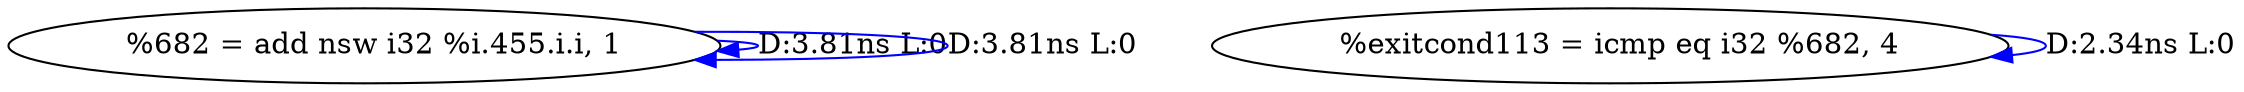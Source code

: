 digraph {
Node0x4187720[label="  %682 = add nsw i32 %i.455.i.i, 1"];
Node0x4187720 -> Node0x4187720[label="D:3.81ns L:0",color=blue];
Node0x4187720 -> Node0x4187720[label="D:3.81ns L:0",color=blue];
Node0x4187860[label="  %exitcond113 = icmp eq i32 %682, 4"];
Node0x4187860 -> Node0x4187860[label="D:2.34ns L:0",color=blue];
}
